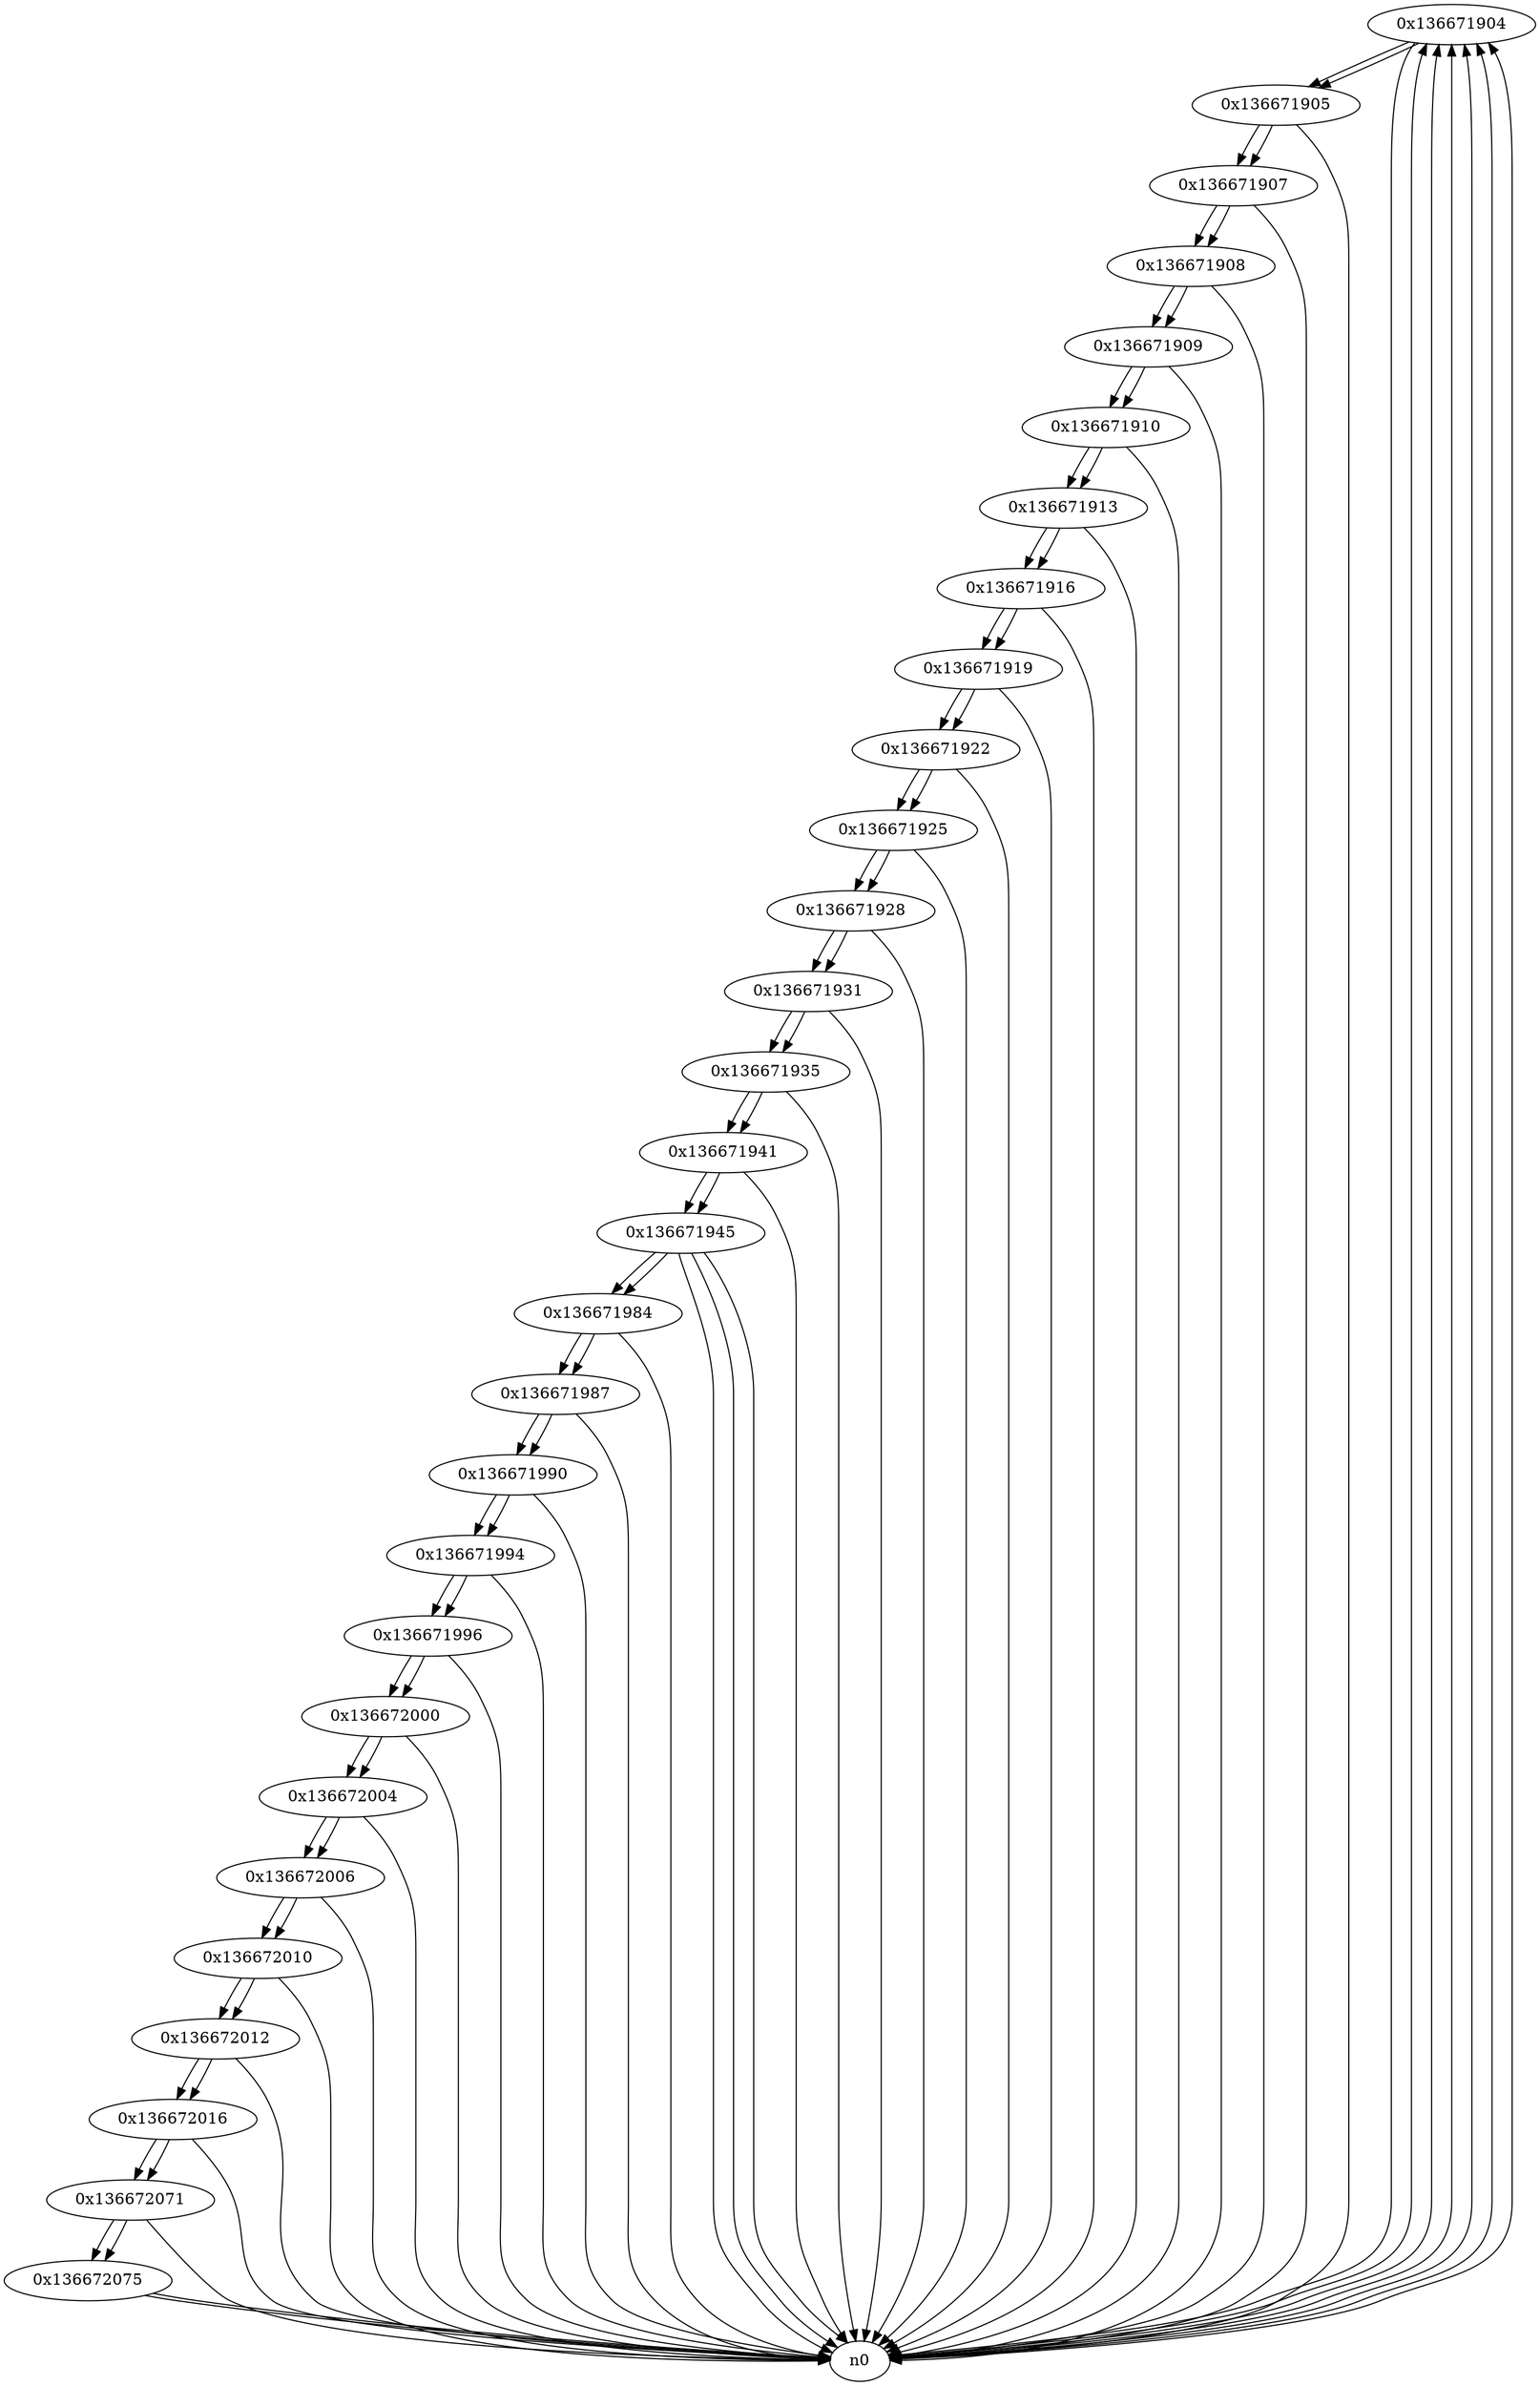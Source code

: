 digraph G{
/* nodes */
  n1 [label="0x136671904"]
  n2 [label="0x136671905"]
  n3 [label="0x136671907"]
  n4 [label="0x136671908"]
  n5 [label="0x136671909"]
  n6 [label="0x136671910"]
  n7 [label="0x136671913"]
  n8 [label="0x136671916"]
  n9 [label="0x136671919"]
  n10 [label="0x136671922"]
  n11 [label="0x136671925"]
  n12 [label="0x136671928"]
  n13 [label="0x136671931"]
  n14 [label="0x136671935"]
  n15 [label="0x136671941"]
  n16 [label="0x136671945"]
  n17 [label="0x136671984"]
  n18 [label="0x136671987"]
  n19 [label="0x136671990"]
  n20 [label="0x136671994"]
  n21 [label="0x136671996"]
  n22 [label="0x136672000"]
  n23 [label="0x136672004"]
  n24 [label="0x136672006"]
  n25 [label="0x136672010"]
  n26 [label="0x136672012"]
  n27 [label="0x136672016"]
  n28 [label="0x136672071"]
  n29 [label="0x136672075"]
/* edges */
n1 -> n2;
n1 -> n0;
n0 -> n1;
n0 -> n1;
n0 -> n1;
n0 -> n1;
n0 -> n1;
n0 -> n1;
n2 -> n3;
n2 -> n0;
n1 -> n2;
n3 -> n4;
n3 -> n0;
n2 -> n3;
n4 -> n5;
n4 -> n0;
n3 -> n4;
n5 -> n6;
n5 -> n0;
n4 -> n5;
n6 -> n7;
n6 -> n0;
n5 -> n6;
n7 -> n8;
n7 -> n0;
n6 -> n7;
n8 -> n9;
n8 -> n0;
n7 -> n8;
n9 -> n10;
n9 -> n0;
n8 -> n9;
n10 -> n11;
n10 -> n0;
n9 -> n10;
n11 -> n12;
n11 -> n0;
n10 -> n11;
n12 -> n13;
n12 -> n0;
n11 -> n12;
n13 -> n14;
n13 -> n0;
n12 -> n13;
n14 -> n15;
n14 -> n0;
n13 -> n14;
n15 -> n16;
n15 -> n0;
n14 -> n15;
n16 -> n0;
n16 -> n17;
n16 -> n0;
n16 -> n0;
n15 -> n16;
n17 -> n18;
n17 -> n0;
n16 -> n17;
n18 -> n19;
n18 -> n0;
n17 -> n18;
n19 -> n20;
n19 -> n0;
n18 -> n19;
n20 -> n21;
n20 -> n0;
n19 -> n20;
n21 -> n22;
n21 -> n0;
n20 -> n21;
n22 -> n23;
n22 -> n0;
n21 -> n22;
n23 -> n24;
n23 -> n0;
n22 -> n23;
n24 -> n25;
n24 -> n0;
n23 -> n24;
n25 -> n26;
n25 -> n0;
n24 -> n25;
n26 -> n27;
n26 -> n0;
n25 -> n26;
n27 -> n28;
n27 -> n0;
n26 -> n27;
n28 -> n29;
n28 -> n0;
n27 -> n28;
n29 -> n0;
n29 -> n0;
n28 -> n29;
}
